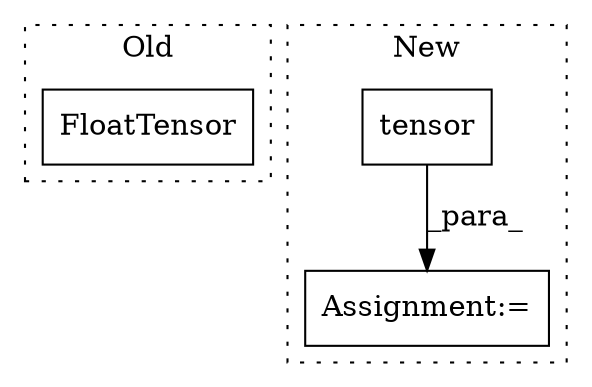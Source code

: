 digraph G {
subgraph cluster0 {
1 [label="FloatTensor" a="32" s="3371,3397" l="12,1" shape="box"];
label = "Old";
style="dotted";
}
subgraph cluster1 {
2 [label="tensor" a="32" s="1816,1839" l="7,1" shape="box"];
3 [label="Assignment:=" a="7" s="1809" l="1" shape="box"];
label = "New";
style="dotted";
}
2 -> 3 [label="_para_"];
}